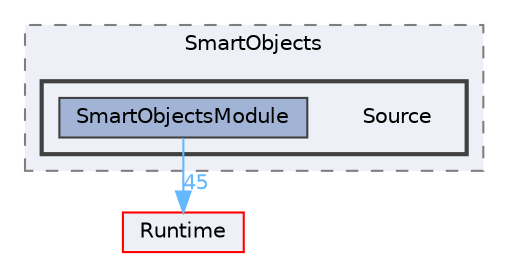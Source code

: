 digraph "Source"
{
 // INTERACTIVE_SVG=YES
 // LATEX_PDF_SIZE
  bgcolor="transparent";
  edge [fontname=Helvetica,fontsize=10,labelfontname=Helvetica,labelfontsize=10];
  node [fontname=Helvetica,fontsize=10,shape=box,height=0.2,width=0.4];
  compound=true
  subgraph clusterdir_f5f5593384ae1d15db03e07b502d8542 {
    graph [ bgcolor="#edf0f7", pencolor="grey50", label="SmartObjects", fontname=Helvetica,fontsize=10 style="filled,dashed", URL="dir_f5f5593384ae1d15db03e07b502d8542.html",tooltip=""]
  subgraph clusterdir_00e7ab0398c433aea183859d97713172 {
    graph [ bgcolor="#edf0f7", pencolor="grey25", label="", fontname=Helvetica,fontsize=10 style="filled,bold", URL="dir_00e7ab0398c433aea183859d97713172.html",tooltip=""]
    dir_00e7ab0398c433aea183859d97713172 [shape=plaintext, label="Source"];
  dir_fa06803f797bb8e606643cd8978b6452 [label="SmartObjectsModule", fillcolor="#a2b4d6", color="grey25", style="filled", URL="dir_fa06803f797bb8e606643cd8978b6452.html",tooltip=""];
  }
  }
  dir_7536b172fbd480bfd146a1b1acd6856b [label="Runtime", fillcolor="#edf0f7", color="red", style="filled", URL="dir_7536b172fbd480bfd146a1b1acd6856b.html",tooltip=""];
  dir_fa06803f797bb8e606643cd8978b6452->dir_7536b172fbd480bfd146a1b1acd6856b [headlabel="45", labeldistance=1.5 headhref="dir_001047_000984.html" href="dir_001047_000984.html" color="steelblue1" fontcolor="steelblue1"];
}
